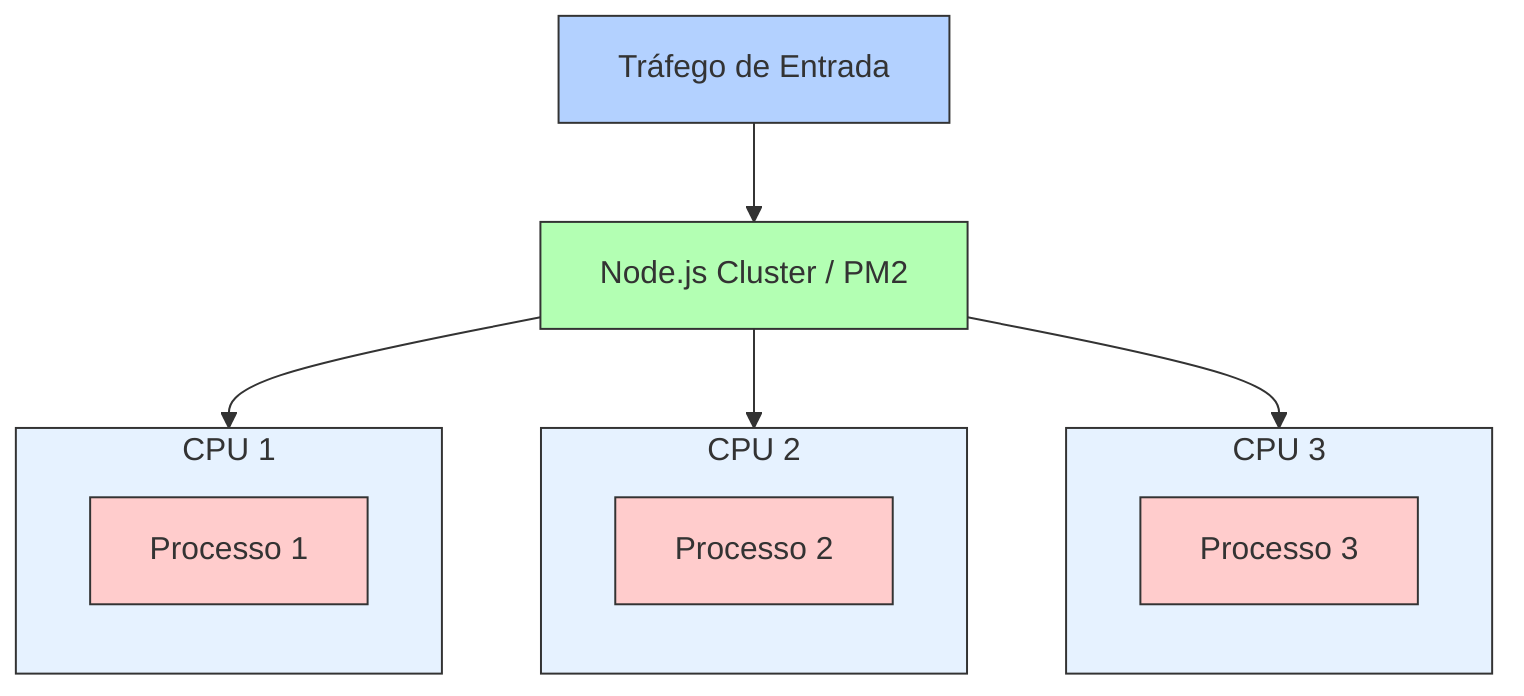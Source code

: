 graph TB
    A[Tráfego de Entrada] --> B[Node.js Cluster / PM2]
    
    subgraph CPU1[CPU 1]
        C1[Processo 1]
    end

    subgraph CPU2[CPU 2]
        C2[Processo 2]
    end

    subgraph CPU3[CPU 3]
        C3[Processo 3]
    end

    B --> CPU1
    B --> CPU2
    B --> CPU3

    style A fill:#b3d1ff,stroke:#333,stroke-width:1px
    style B fill:#b3ffb3,stroke:#333,stroke-width:1px
    style CPU1 fill:#e6f2ff,stroke:#333,stroke-width:1px
    style CPU2 fill:#e6f2ff,stroke:#333,stroke-width:1px
    style CPU3 fill:#e6f2ff,stroke:#333,stroke-width:1px
    style C1 fill:#ffcccc,stroke:#333,stroke-width:1px
    style C2 fill:#ffcccc,stroke:#333,stroke-width:1px
    style C3 fill:#ffcccc,stroke:#333,stroke-width:1px